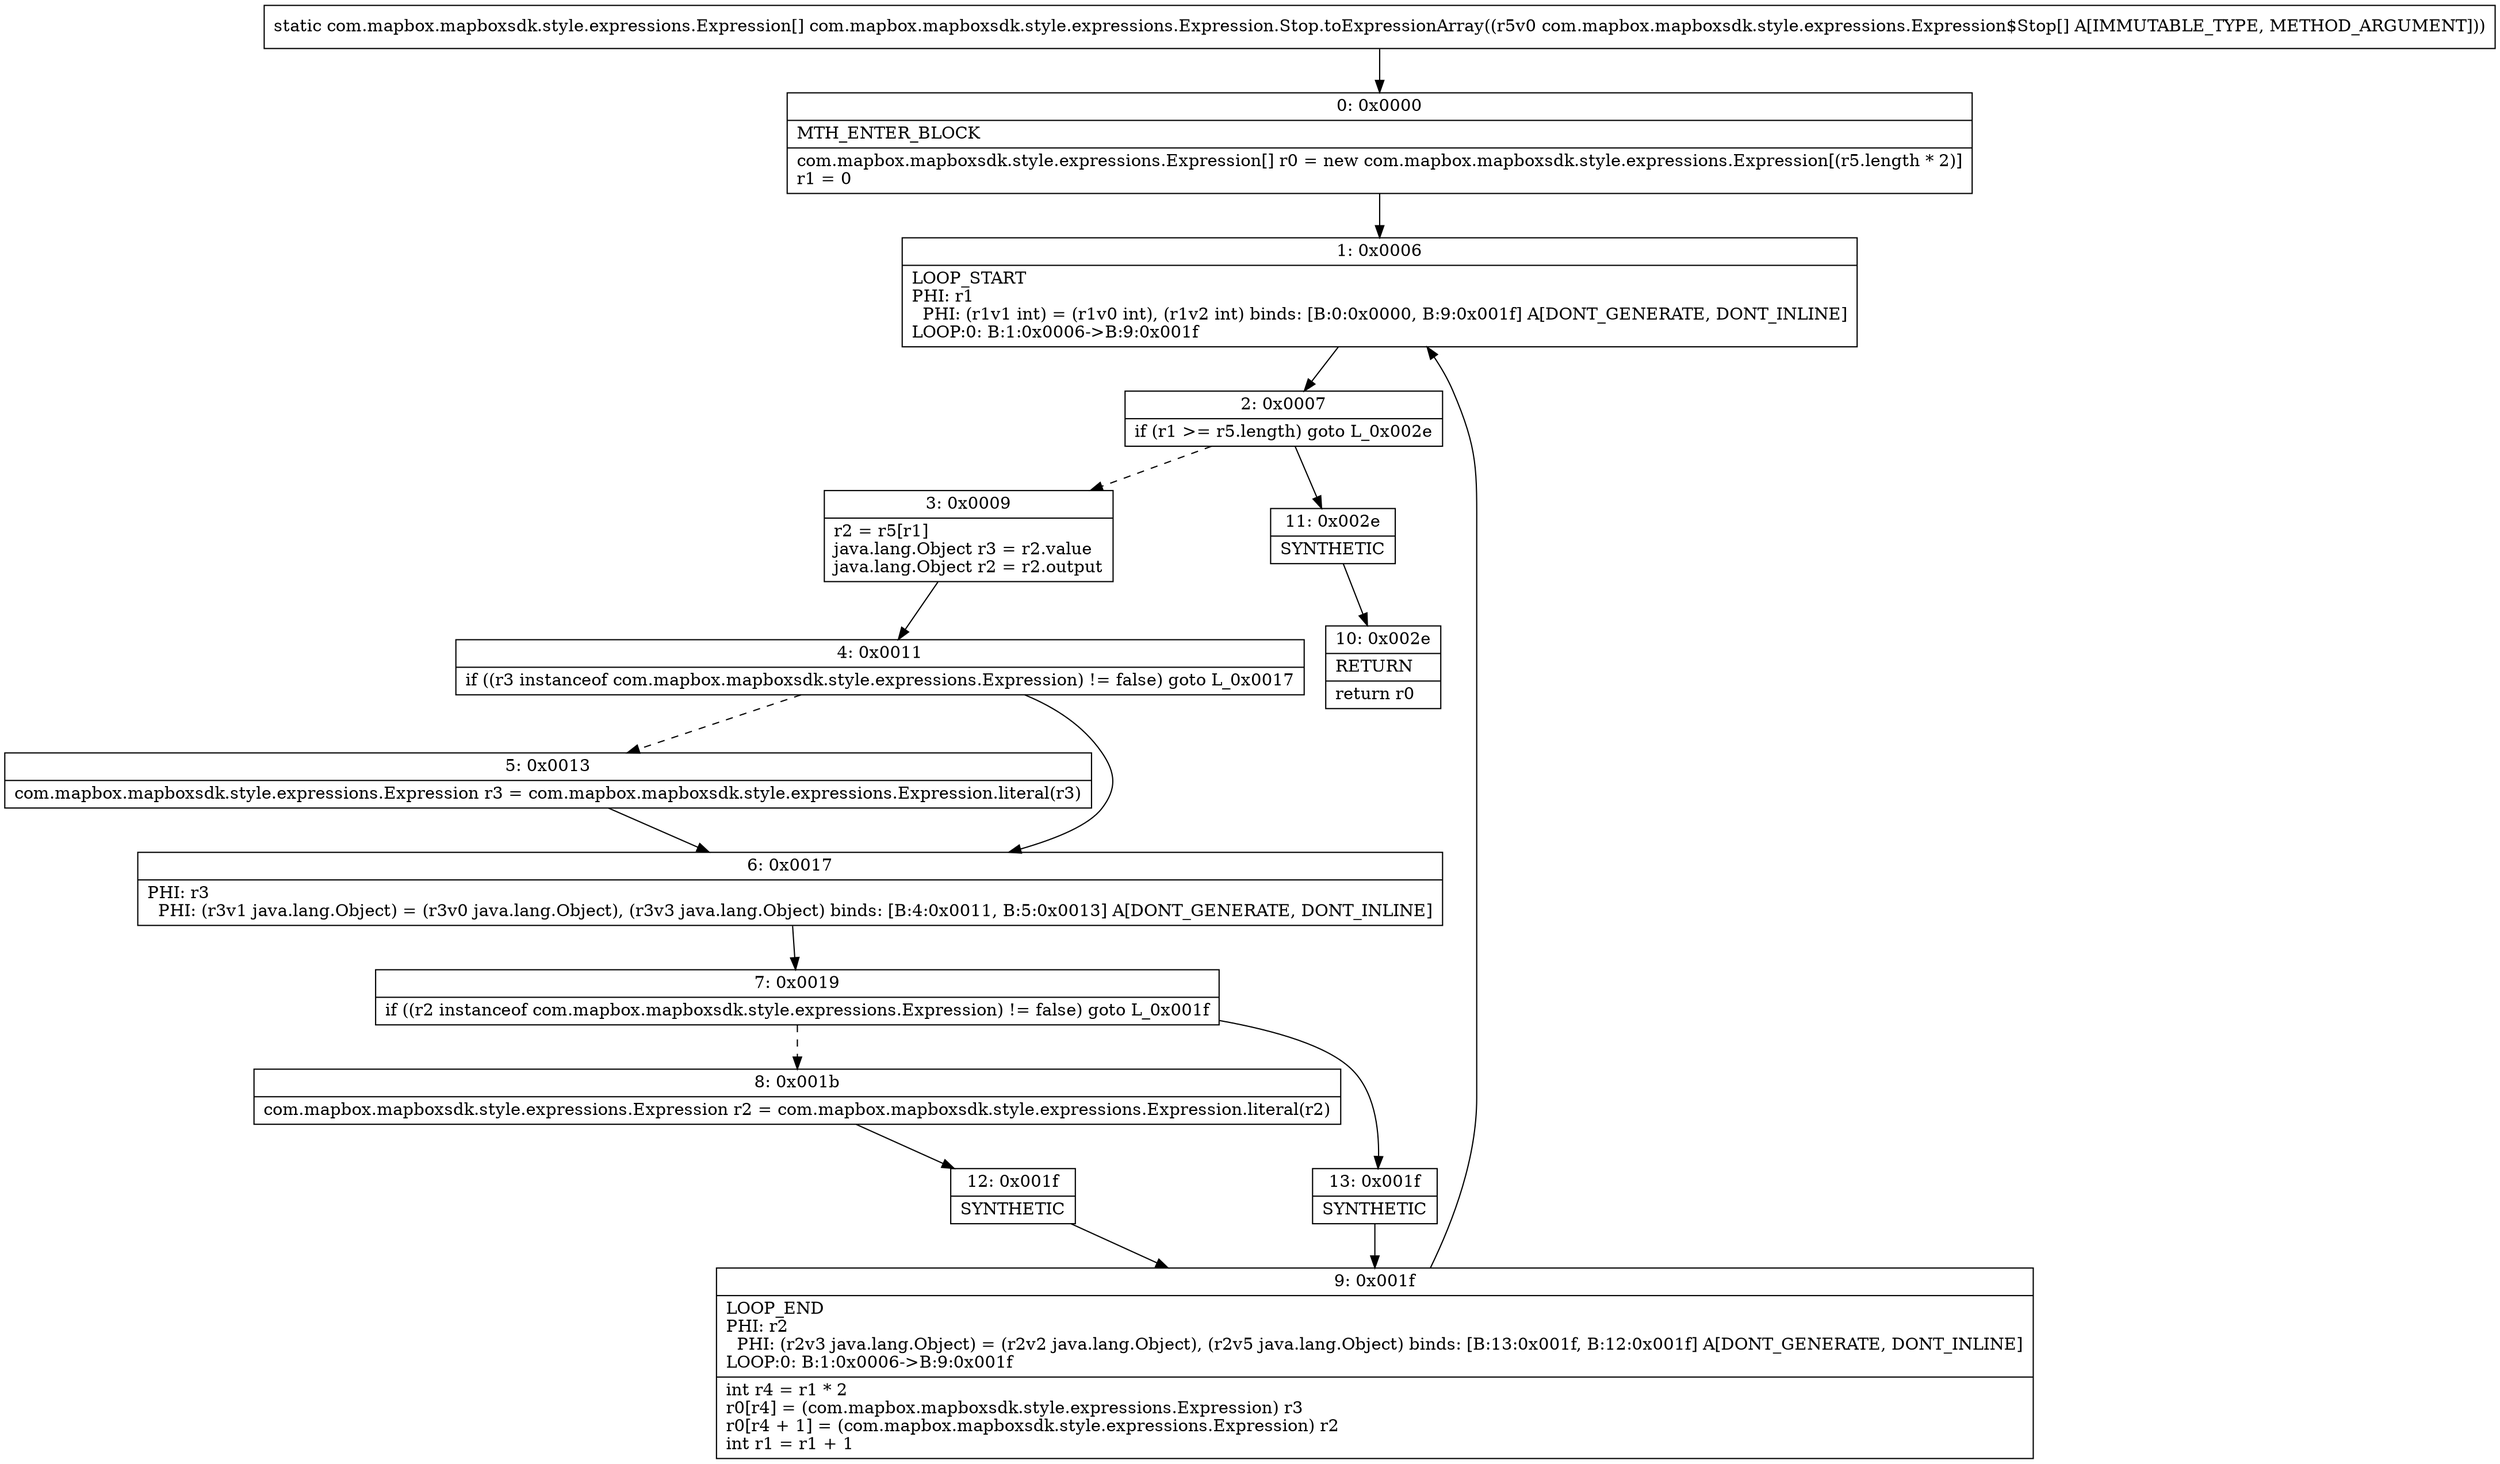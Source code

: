 digraph "CFG forcom.mapbox.mapboxsdk.style.expressions.Expression.Stop.toExpressionArray([Lcom\/mapbox\/mapboxsdk\/style\/expressions\/Expression$Stop;)[Lcom\/mapbox\/mapboxsdk\/style\/expressions\/Expression;" {
Node_0 [shape=record,label="{0\:\ 0x0000|MTH_ENTER_BLOCK\l|com.mapbox.mapboxsdk.style.expressions.Expression[] r0 = new com.mapbox.mapboxsdk.style.expressions.Expression[(r5.length * 2)]\lr1 = 0\l}"];
Node_1 [shape=record,label="{1\:\ 0x0006|LOOP_START\lPHI: r1 \l  PHI: (r1v1 int) = (r1v0 int), (r1v2 int) binds: [B:0:0x0000, B:9:0x001f] A[DONT_GENERATE, DONT_INLINE]\lLOOP:0: B:1:0x0006\-\>B:9:0x001f\l}"];
Node_2 [shape=record,label="{2\:\ 0x0007|if (r1 \>= r5.length) goto L_0x002e\l}"];
Node_3 [shape=record,label="{3\:\ 0x0009|r2 = r5[r1]\ljava.lang.Object r3 = r2.value\ljava.lang.Object r2 = r2.output\l}"];
Node_4 [shape=record,label="{4\:\ 0x0011|if ((r3 instanceof com.mapbox.mapboxsdk.style.expressions.Expression) != false) goto L_0x0017\l}"];
Node_5 [shape=record,label="{5\:\ 0x0013|com.mapbox.mapboxsdk.style.expressions.Expression r3 = com.mapbox.mapboxsdk.style.expressions.Expression.literal(r3)\l}"];
Node_6 [shape=record,label="{6\:\ 0x0017|PHI: r3 \l  PHI: (r3v1 java.lang.Object) = (r3v0 java.lang.Object), (r3v3 java.lang.Object) binds: [B:4:0x0011, B:5:0x0013] A[DONT_GENERATE, DONT_INLINE]\l}"];
Node_7 [shape=record,label="{7\:\ 0x0019|if ((r2 instanceof com.mapbox.mapboxsdk.style.expressions.Expression) != false) goto L_0x001f\l}"];
Node_8 [shape=record,label="{8\:\ 0x001b|com.mapbox.mapboxsdk.style.expressions.Expression r2 = com.mapbox.mapboxsdk.style.expressions.Expression.literal(r2)\l}"];
Node_9 [shape=record,label="{9\:\ 0x001f|LOOP_END\lPHI: r2 \l  PHI: (r2v3 java.lang.Object) = (r2v2 java.lang.Object), (r2v5 java.lang.Object) binds: [B:13:0x001f, B:12:0x001f] A[DONT_GENERATE, DONT_INLINE]\lLOOP:0: B:1:0x0006\-\>B:9:0x001f\l|int r4 = r1 * 2\lr0[r4] = (com.mapbox.mapboxsdk.style.expressions.Expression) r3\lr0[r4 + 1] = (com.mapbox.mapboxsdk.style.expressions.Expression) r2\lint r1 = r1 + 1\l}"];
Node_10 [shape=record,label="{10\:\ 0x002e|RETURN\l|return r0\l}"];
Node_11 [shape=record,label="{11\:\ 0x002e|SYNTHETIC\l}"];
Node_12 [shape=record,label="{12\:\ 0x001f|SYNTHETIC\l}"];
Node_13 [shape=record,label="{13\:\ 0x001f|SYNTHETIC\l}"];
MethodNode[shape=record,label="{static com.mapbox.mapboxsdk.style.expressions.Expression[] com.mapbox.mapboxsdk.style.expressions.Expression.Stop.toExpressionArray((r5v0 com.mapbox.mapboxsdk.style.expressions.Expression$Stop[] A[IMMUTABLE_TYPE, METHOD_ARGUMENT])) }"];
MethodNode -> Node_0;
Node_0 -> Node_1;
Node_1 -> Node_2;
Node_2 -> Node_3[style=dashed];
Node_2 -> Node_11;
Node_3 -> Node_4;
Node_4 -> Node_5[style=dashed];
Node_4 -> Node_6;
Node_5 -> Node_6;
Node_6 -> Node_7;
Node_7 -> Node_8[style=dashed];
Node_7 -> Node_13;
Node_8 -> Node_12;
Node_9 -> Node_1;
Node_11 -> Node_10;
Node_12 -> Node_9;
Node_13 -> Node_9;
}

